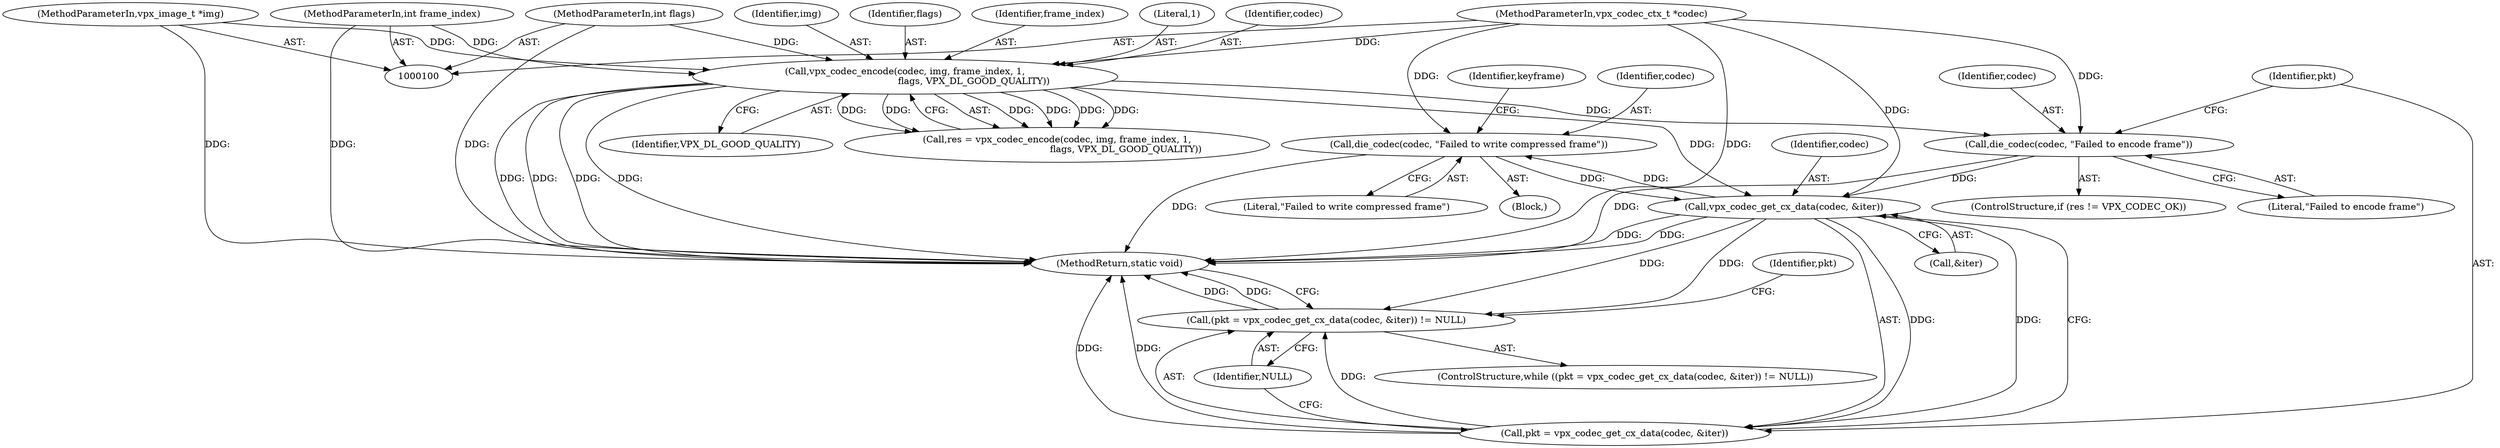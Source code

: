 digraph "0_Android_5a9753fca56f0eeb9f61e342b2fccffc364f9426_13@pointer" {
"1000189" [label="(Call,die_codec(codec, \"Failed to write compressed frame\"))"];
"1000136" [label="(Call,vpx_codec_get_cx_data(codec, &iter))"];
"1000129" [label="(Call,die_codec(codec, \"Failed to encode frame\"))"];
"1000118" [label="(Call,vpx_codec_encode(codec, img, frame_index, 1,\n                                               flags, VPX_DL_GOOD_QUALITY))"];
"1000101" [label="(MethodParameterIn,vpx_codec_ctx_t *codec)"];
"1000102" [label="(MethodParameterIn,vpx_image_t *img)"];
"1000103" [label="(MethodParameterIn,int frame_index)"];
"1000104" [label="(MethodParameterIn,int flags)"];
"1000189" [label="(Call,die_codec(codec, \"Failed to write compressed frame\"))"];
"1000133" [label="(Call,(pkt = vpx_codec_get_cx_data(codec, &iter)) != NULL)"];
"1000134" [label="(Call,pkt = vpx_codec_get_cx_data(codec, &iter))"];
"1000120" [label="(Identifier,img)"];
"1000137" [label="(Identifier,codec)"];
"1000124" [label="(Identifier,VPX_DL_GOOD_QUALITY)"];
"1000102" [label="(MethodParameterIn,vpx_image_t *img)"];
"1000121" [label="(Identifier,frame_index)"];
"1000129" [label="(Call,die_codec(codec, \"Failed to encode frame\"))"];
"1000122" [label="(Literal,1)"];
"1000101" [label="(MethodParameterIn,vpx_codec_ctx_t *codec)"];
"1000189" [label="(Call,die_codec(codec, \"Failed to write compressed frame\"))"];
"1000118" [label="(Call,vpx_codec_encode(codec, img, frame_index, 1,\n                                               flags, VPX_DL_GOOD_QUALITY))"];
"1000119" [label="(Identifier,codec)"];
"1000194" [label="(Identifier,keyframe)"];
"1000125" [label="(ControlStructure,if (res != VPX_CODEC_OK))"];
"1000190" [label="(Identifier,codec)"];
"1000136" [label="(Call,vpx_codec_get_cx_data(codec, &iter))"];
"1000131" [label="(Literal,\"Failed to encode frame\")"];
"1000191" [label="(Literal,\"Failed to write compressed frame\")"];
"1000132" [label="(ControlStructure,while ((pkt = vpx_codec_get_cx_data(codec, &iter)) != NULL))"];
"1000104" [label="(MethodParameterIn,int flags)"];
"1000188" [label="(Block,)"];
"1000116" [label="(Call,res = vpx_codec_encode(codec, img, frame_index, 1,\n                                               flags, VPX_DL_GOOD_QUALITY))"];
"1000133" [label="(Call,(pkt = vpx_codec_get_cx_data(codec, &iter)) != NULL)"];
"1000123" [label="(Identifier,flags)"];
"1000138" [label="(Call,&iter)"];
"1000199" [label="(MethodReturn,static void)"];
"1000134" [label="(Call,pkt = vpx_codec_get_cx_data(codec, &iter))"];
"1000145" [label="(Identifier,pkt)"];
"1000140" [label="(Identifier,NULL)"];
"1000103" [label="(MethodParameterIn,int frame_index)"];
"1000135" [label="(Identifier,pkt)"];
"1000130" [label="(Identifier,codec)"];
"1000189" -> "1000188"  [label="AST: "];
"1000189" -> "1000191"  [label="CFG: "];
"1000190" -> "1000189"  [label="AST: "];
"1000191" -> "1000189"  [label="AST: "];
"1000194" -> "1000189"  [label="CFG: "];
"1000189" -> "1000199"  [label="DDG: "];
"1000189" -> "1000136"  [label="DDG: "];
"1000136" -> "1000189"  [label="DDG: "];
"1000101" -> "1000189"  [label="DDG: "];
"1000136" -> "1000134"  [label="AST: "];
"1000136" -> "1000138"  [label="CFG: "];
"1000137" -> "1000136"  [label="AST: "];
"1000138" -> "1000136"  [label="AST: "];
"1000134" -> "1000136"  [label="CFG: "];
"1000136" -> "1000199"  [label="DDG: "];
"1000136" -> "1000199"  [label="DDG: "];
"1000136" -> "1000133"  [label="DDG: "];
"1000136" -> "1000133"  [label="DDG: "];
"1000136" -> "1000134"  [label="DDG: "];
"1000136" -> "1000134"  [label="DDG: "];
"1000129" -> "1000136"  [label="DDG: "];
"1000118" -> "1000136"  [label="DDG: "];
"1000101" -> "1000136"  [label="DDG: "];
"1000129" -> "1000125"  [label="AST: "];
"1000129" -> "1000131"  [label="CFG: "];
"1000130" -> "1000129"  [label="AST: "];
"1000131" -> "1000129"  [label="AST: "];
"1000135" -> "1000129"  [label="CFG: "];
"1000129" -> "1000199"  [label="DDG: "];
"1000118" -> "1000129"  [label="DDG: "];
"1000101" -> "1000129"  [label="DDG: "];
"1000118" -> "1000116"  [label="AST: "];
"1000118" -> "1000124"  [label="CFG: "];
"1000119" -> "1000118"  [label="AST: "];
"1000120" -> "1000118"  [label="AST: "];
"1000121" -> "1000118"  [label="AST: "];
"1000122" -> "1000118"  [label="AST: "];
"1000123" -> "1000118"  [label="AST: "];
"1000124" -> "1000118"  [label="AST: "];
"1000116" -> "1000118"  [label="CFG: "];
"1000118" -> "1000199"  [label="DDG: "];
"1000118" -> "1000199"  [label="DDG: "];
"1000118" -> "1000199"  [label="DDG: "];
"1000118" -> "1000199"  [label="DDG: "];
"1000118" -> "1000116"  [label="DDG: "];
"1000118" -> "1000116"  [label="DDG: "];
"1000118" -> "1000116"  [label="DDG: "];
"1000118" -> "1000116"  [label="DDG: "];
"1000118" -> "1000116"  [label="DDG: "];
"1000118" -> "1000116"  [label="DDG: "];
"1000101" -> "1000118"  [label="DDG: "];
"1000102" -> "1000118"  [label="DDG: "];
"1000103" -> "1000118"  [label="DDG: "];
"1000104" -> "1000118"  [label="DDG: "];
"1000101" -> "1000100"  [label="AST: "];
"1000101" -> "1000199"  [label="DDG: "];
"1000102" -> "1000100"  [label="AST: "];
"1000102" -> "1000199"  [label="DDG: "];
"1000103" -> "1000100"  [label="AST: "];
"1000103" -> "1000199"  [label="DDG: "];
"1000104" -> "1000100"  [label="AST: "];
"1000104" -> "1000199"  [label="DDG: "];
"1000133" -> "1000132"  [label="AST: "];
"1000133" -> "1000140"  [label="CFG: "];
"1000134" -> "1000133"  [label="AST: "];
"1000140" -> "1000133"  [label="AST: "];
"1000145" -> "1000133"  [label="CFG: "];
"1000199" -> "1000133"  [label="CFG: "];
"1000133" -> "1000199"  [label="DDG: "];
"1000133" -> "1000199"  [label="DDG: "];
"1000134" -> "1000133"  [label="DDG: "];
"1000135" -> "1000134"  [label="AST: "];
"1000140" -> "1000134"  [label="CFG: "];
"1000134" -> "1000199"  [label="DDG: "];
"1000134" -> "1000199"  [label="DDG: "];
}
